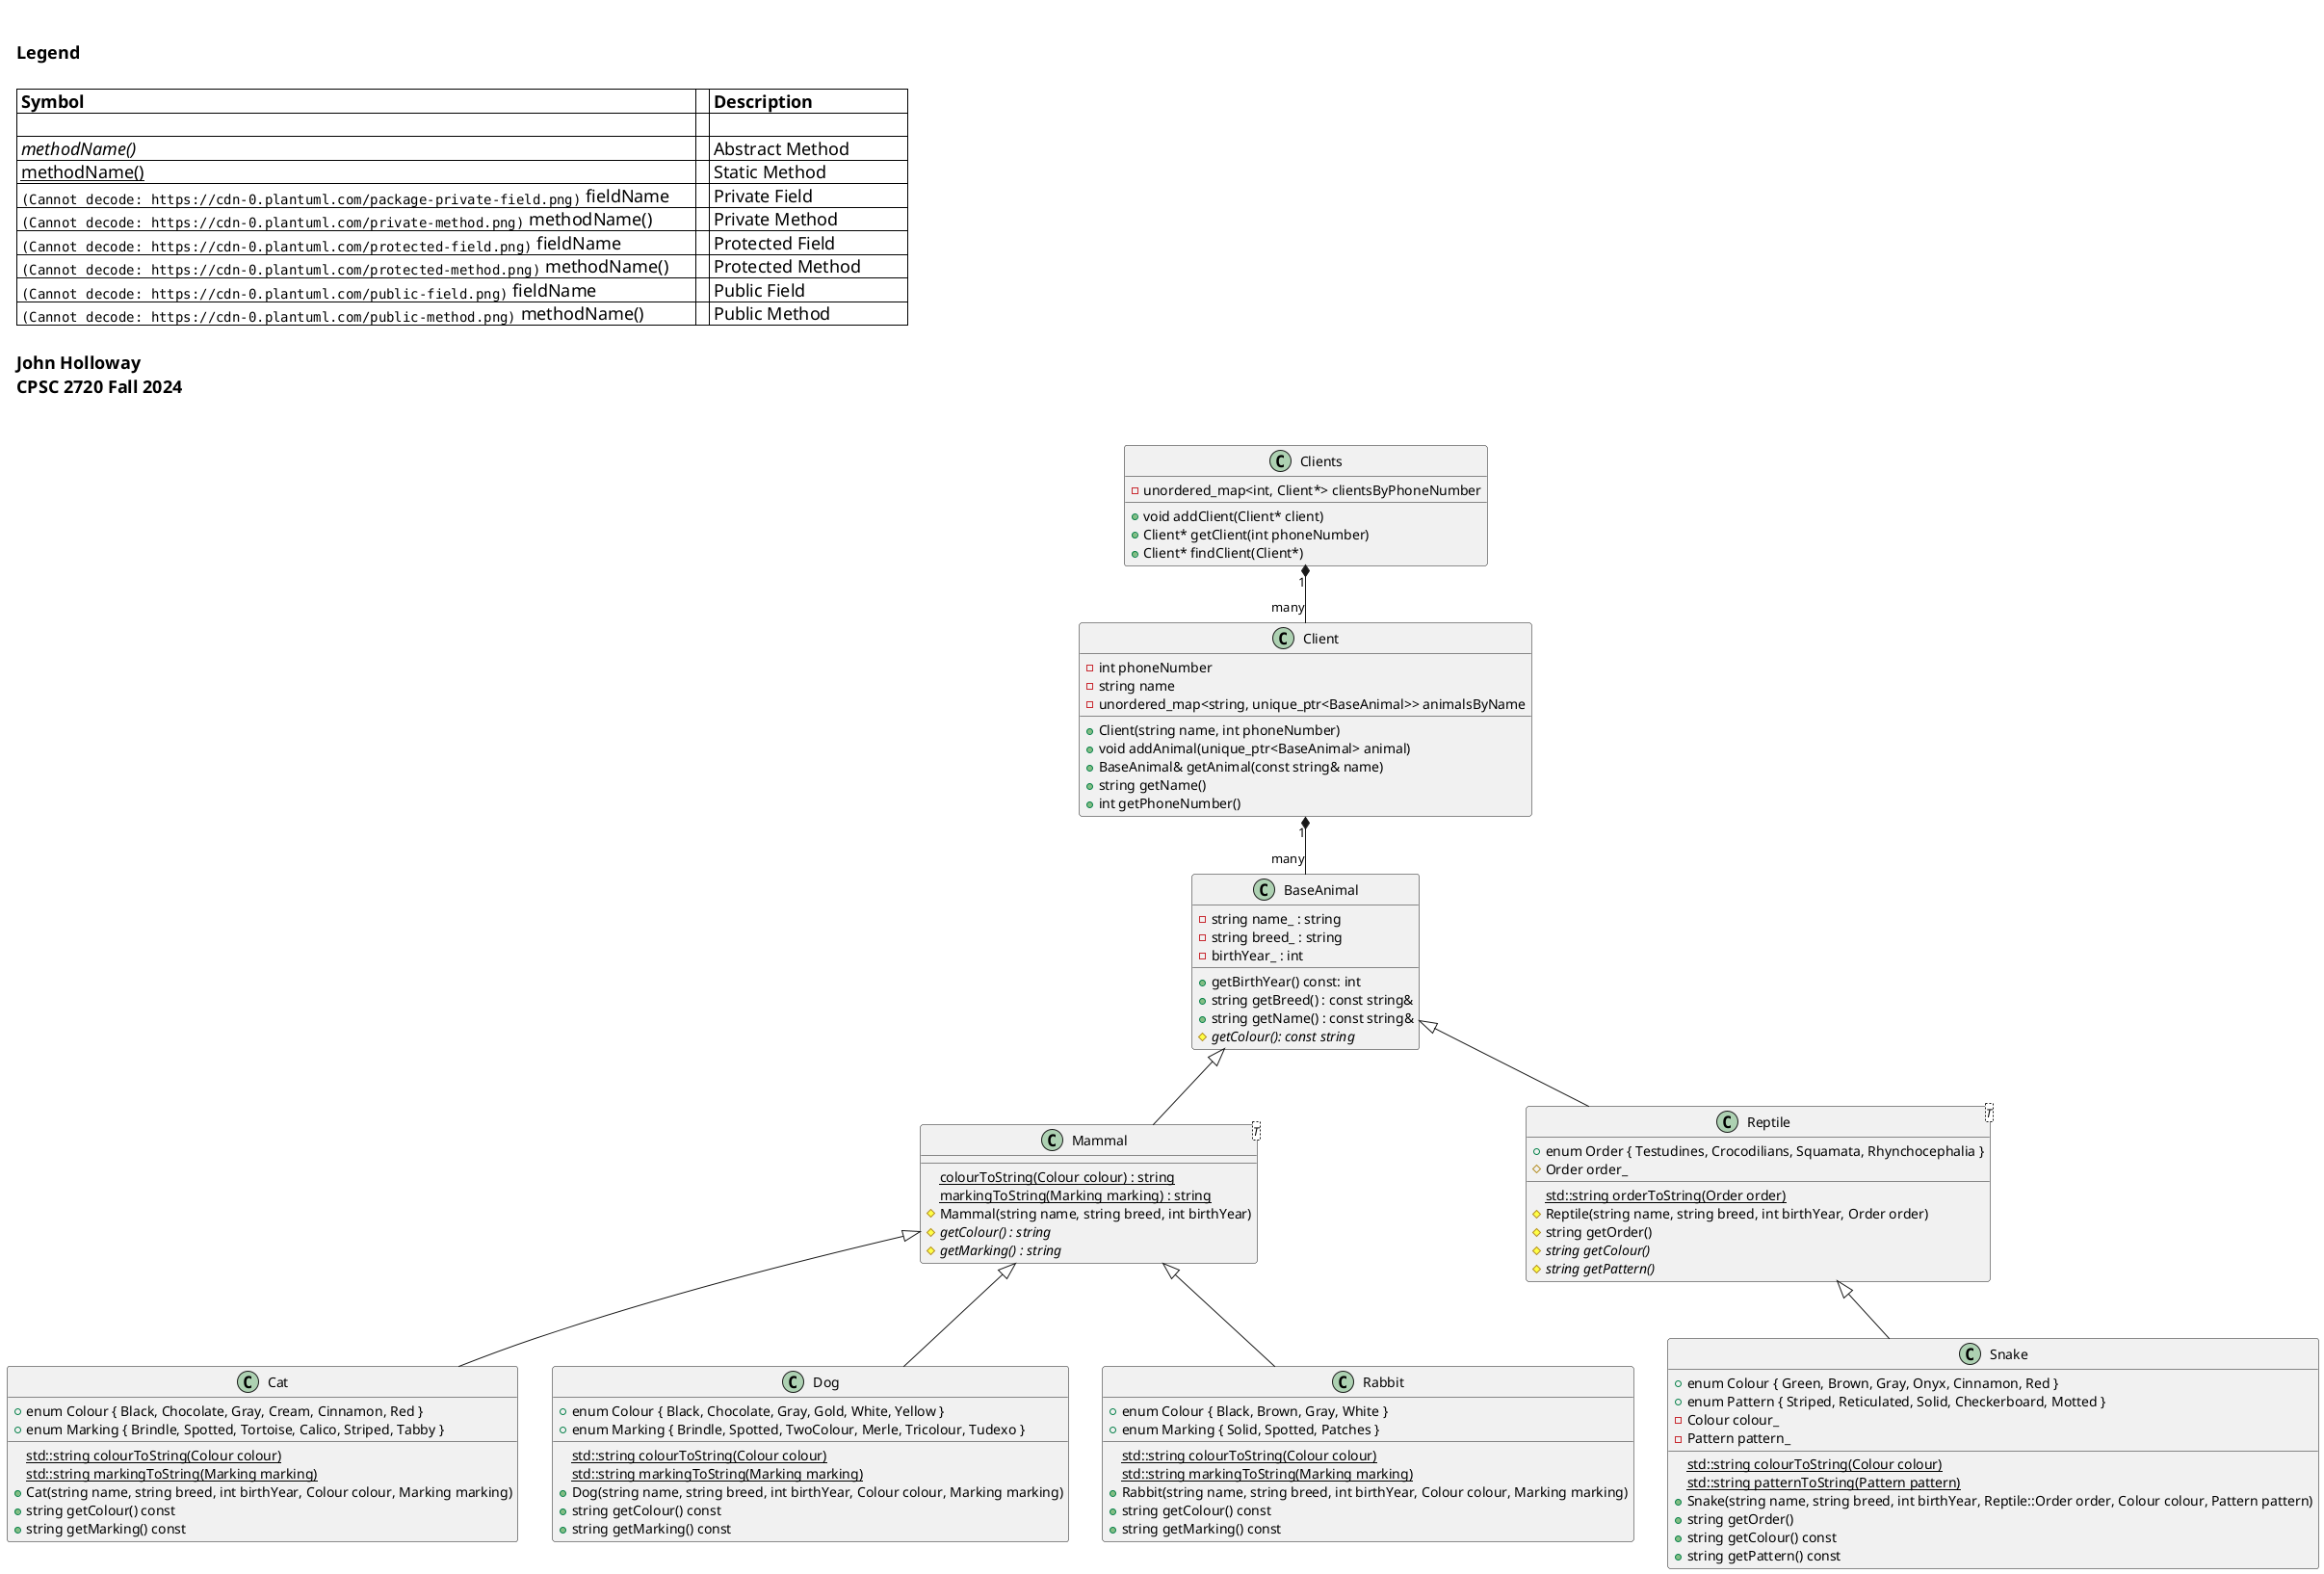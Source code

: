 @startuml

skinparam legendBorderThickness 0
skinparam legendBackgroundColor White
skinparam legendFontSize 18
skinparam legendPadding 8

legend top left

**Legend**

| **Symbol**                     |   | **Description**              |
|                                |   |                             |
| //methodName()//               |   | Abstract Method             |
| __methodName()__               |   | Static Method               |
| <img:https://cdn-0.plantuml.com/package-private-field.png> fieldName    |   | Private Field             |
| <img:https://cdn-0.plantuml.com/private-method.png> methodName()        |   | Private Method            |
| <img:https://cdn-0.plantuml.com/protected-field.png> fieldName          |   | Protected Field           |
| <img:https://cdn-0.plantuml.com/protected-method.png> methodName()      |   | Protected Method          |
| <img:https://cdn-0.plantuml.com/public-field.png> fieldName             |   | Public Field              |
| <img:https://cdn-0.plantuml.com/public-method.png> methodName()         |   | Public Method             |

**John Holloway**
**CPSC 2720 Fall 2024**

end legend

' BaseAnimal class
class BaseAnimal {
    - string name_ : string
    - string breed_ : string
    - birthYear_ : int
    + getBirthYear() const: int
    + string getBreed() : const string&
    + string getName() : const string&
    # {abstract} getColour(): const string

}

' Mammal class (templated)
class Mammal<T> {
    {static} colourToString(Colour colour) : string
    {static} markingToString(Marking marking) : string
    # Mammal(string name, string breed, int birthYear)
    # {abstract}  getColour() : string
    # {abstract}  getMarking() : string
}

BaseAnimal <|-- Mammal

' Cat class
class Cat {
    {static} std::string colourToString(Colour colour)
    {static} std::string markingToString(Marking marking)

    + enum Colour { Black, Chocolate, Gray, Cream, Cinnamon, Red }
    + enum Marking { Brindle, Spotted, Tortoise, Calico, Striped, Tabby }

    + Cat(string name, string breed, int birthYear, Colour colour, Marking marking)
    + string getColour() const
    + string getMarking() const
}

Mammal <|-- Cat

' Dog class
class Dog {
    {static} std::string colourToString(Colour colour)
    {static} std::string markingToString(Marking marking)

    + enum Colour { Black, Chocolate, Gray, Gold, White, Yellow }
    + enum Marking { Brindle, Spotted, TwoColour, Merle, Tricolour, Tudexo }

    + Dog(string name, string breed, int birthYear, Colour colour, Marking marking)
    + string getColour() const
    + string getMarking() const
}

Mammal <|-- Dog

' Rabbit class
class Rabbit {
    {static} std::string colourToString(Colour colour)
    {static} std::string markingToString(Marking marking)

    + enum Colour { Black, Brown, Gray, White }
    + enum Marking { Solid, Spotted, Patches }

    + Rabbit(string name, string breed, int birthYear, Colour colour, Marking marking)
    + string getColour() const
    + string getMarking() const
}

Mammal <|-- Rabbit

' Reptile class (templated)
class Reptile<T> {
     {static} std::string orderToString(Order order)

    + enum Order { Testudines, Crocodilians, Squamata, Rhynchocephalia }
    # Order order_

    # Reptile(string name, string breed, int birthYear, Order order)
    # string getOrder()
    # {abstract} string getColour()
    # {abstract} string getPattern()
}

BaseAnimal <|-- Reptile

' Snake class
class Snake {
      {static} std::string colourToString(Colour colour)
      {static} std::string patternToString(Pattern pattern)



    + enum Colour { Green, Brown, Gray, Onyx, Cinnamon, Red }
    + enum Pattern { Striped, Reticulated, Solid, Checkerboard, Motted }
    -Colour colour_
    -Pattern pattern_
    +Snake(string name, string breed, int birthYear, Reptile::Order order, Colour colour, Pattern pattern)
    +string getOrder()
    +string getColour() const
    +string getPattern() const
}

Reptile <|-- Snake

' Client class
class Client {
    - int phoneNumber
    - string name
    - unordered_map<string, unique_ptr<BaseAnimal>> animalsByName
    + Client(string name, int phoneNumber)
    + void addAnimal(unique_ptr<BaseAnimal> animal)
    + BaseAnimal& getAnimal(const string& name)
    + string getName()
    + int getPhoneNumber()
}

' Clients class
class Clients {
    - unordered_map<int, Client*> clientsByPhoneNumber
    + void addClient(Client* client)
    + Client* getClient(int phoneNumber)
    + Client* findClient(Client*)
}


Clients "1" *-- "many" Client
Client "1" *-- "many" BaseAnimal



@enduml
